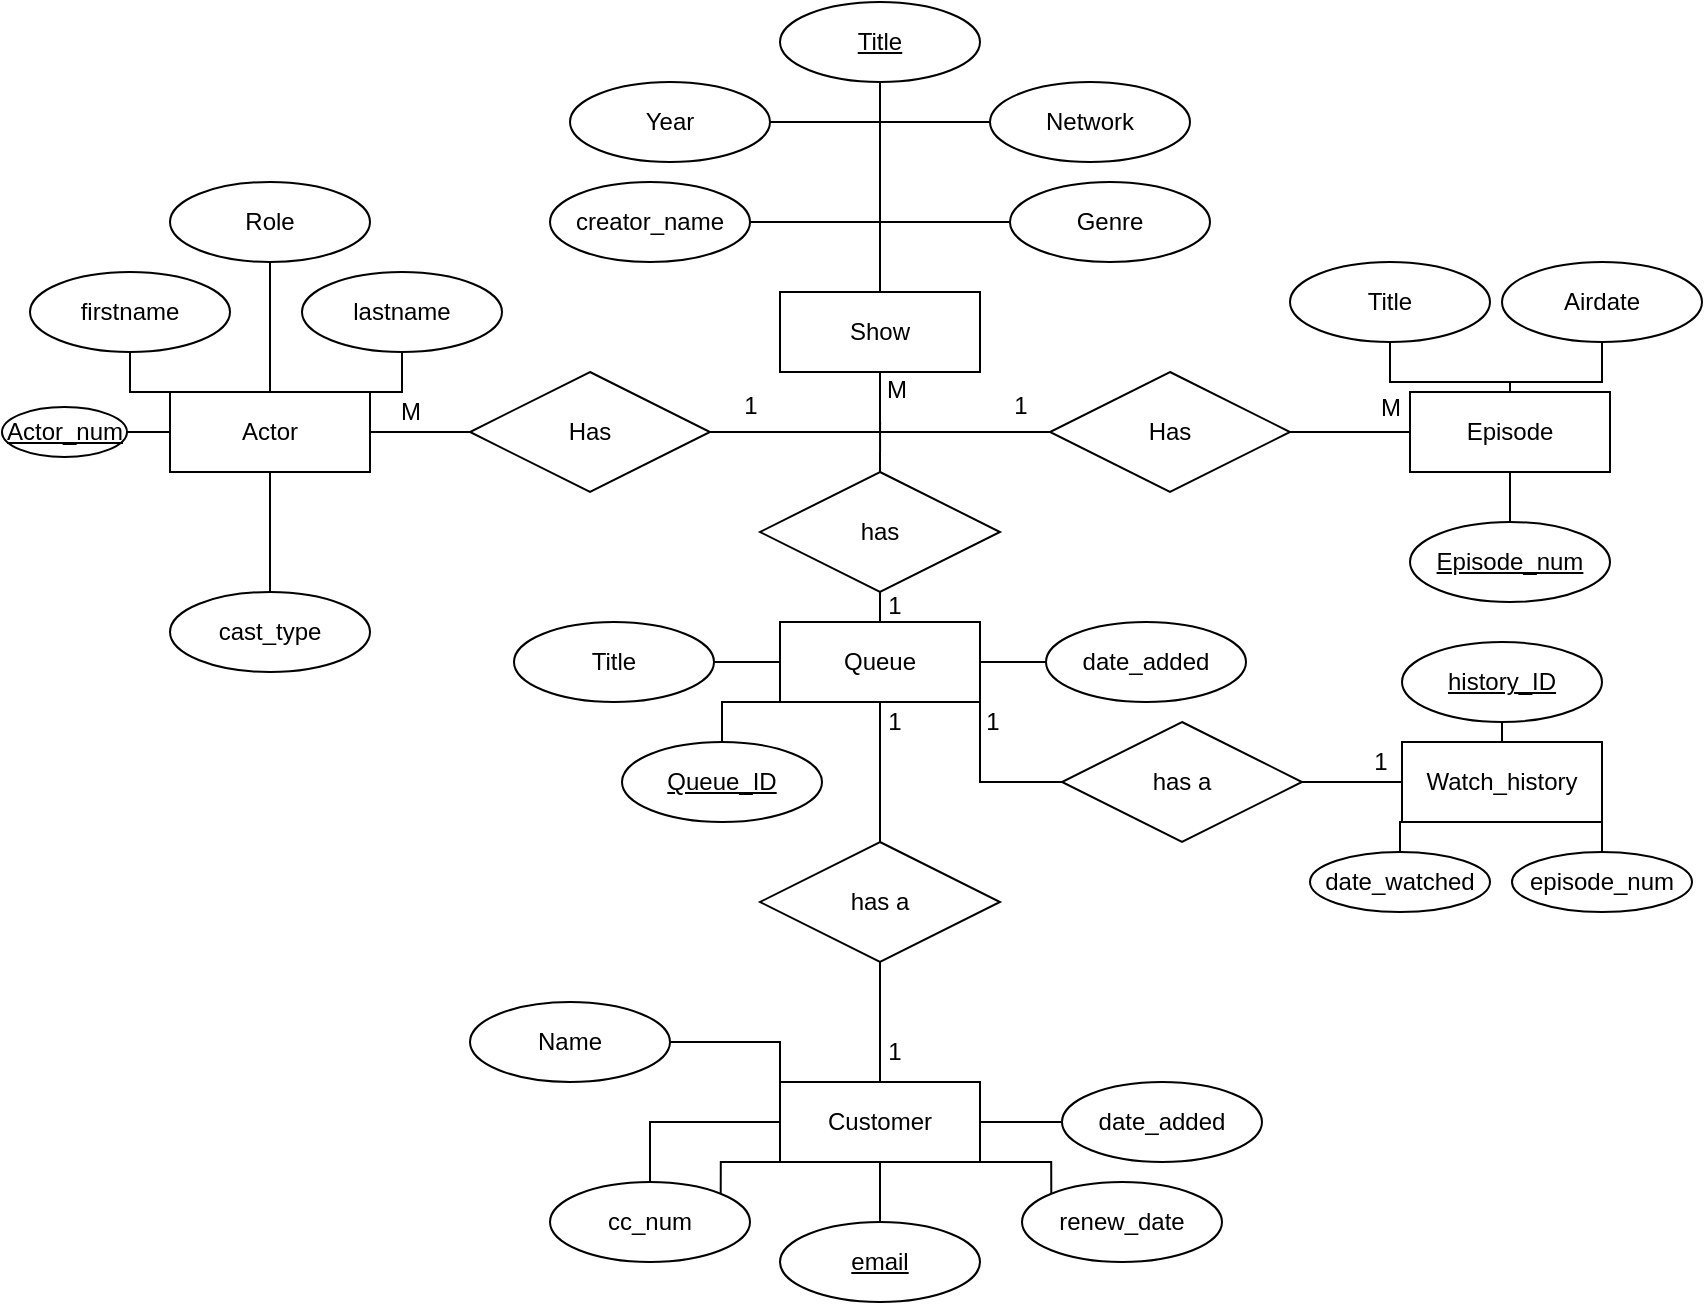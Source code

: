 <mxfile version="20.8.23" type="device"><diagram name="Page-1" id="LR-cdIuMsNDs6QwBr28V"><mxGraphModel dx="794" dy="459" grid="1" gridSize="10" guides="1" tooltips="1" connect="1" arrows="1" fold="1" page="1" pageScale="1" pageWidth="850" pageHeight="1100" math="0" shadow="0"><root><mxCell id="0"/><mxCell id="1" parent="0"/><mxCell id="PArMZx215AWNACouNAHv-23" style="edgeStyle=orthogonalEdgeStyle;rounded=0;orthogonalLoop=1;jettySize=auto;html=1;exitX=0.5;exitY=1;exitDx=0;exitDy=0;entryX=1;entryY=0.5;entryDx=0;entryDy=0;endArrow=none;endFill=0;" parent="1" source="PArMZx215AWNACouNAHv-1" target="PArMZx215AWNACouNAHv-21" edge="1"><mxGeometry relative="1" as="geometry"/></mxCell><mxCell id="PArMZx215AWNACouNAHv-24" style="edgeStyle=orthogonalEdgeStyle;rounded=0;orthogonalLoop=1;jettySize=auto;html=1;exitX=0.5;exitY=1;exitDx=0;exitDy=0;entryX=0;entryY=0.5;entryDx=0;entryDy=0;endArrow=none;endFill=0;" parent="1" source="PArMZx215AWNACouNAHv-1" target="PArMZx215AWNACouNAHv-22" edge="1"><mxGeometry relative="1" as="geometry"/></mxCell><mxCell id="PArMZx215AWNACouNAHv-1" value="Show" style="whiteSpace=wrap;html=1;align=center;" parent="1" vertex="1"><mxGeometry x="389" y="195" width="100" height="40" as="geometry"/></mxCell><mxCell id="PArMZx215AWNACouNAHv-72" value="" style="edgeStyle=orthogonalEdgeStyle;rounded=0;orthogonalLoop=1;jettySize=auto;html=1;endArrow=none;endFill=0;" parent="1" source="PArMZx215AWNACouNAHv-2" target="PArMZx215AWNACouNAHv-70" edge="1"><mxGeometry relative="1" as="geometry"/></mxCell><mxCell id="PArMZx215AWNACouNAHv-2" value="Episode" style="whiteSpace=wrap;html=1;align=center;" parent="1" vertex="1"><mxGeometry x="704" y="245" width="100" height="40" as="geometry"/></mxCell><mxCell id="PArMZx215AWNACouNAHv-69" value="" style="edgeStyle=orthogonalEdgeStyle;rounded=0;orthogonalLoop=1;jettySize=auto;html=1;endArrow=none;endFill=0;" parent="1" source="PArMZx215AWNACouNAHv-3" target="PArMZx215AWNACouNAHv-64" edge="1"><mxGeometry relative="1" as="geometry"/></mxCell><mxCell id="PArMZx215AWNACouNAHv-74" value="" style="edgeStyle=orthogonalEdgeStyle;rounded=0;orthogonalLoop=1;jettySize=auto;html=1;endArrow=none;endFill=0;" parent="1" source="PArMZx215AWNACouNAHv-3" target="PArMZx215AWNACouNAHv-73" edge="1"><mxGeometry relative="1" as="geometry"/></mxCell><mxCell id="5hRhx7mu8addeeujDJXh-56" style="edgeStyle=orthogonalEdgeStyle;rounded=0;orthogonalLoop=1;jettySize=auto;html=1;exitX=0.5;exitY=1;exitDx=0;exitDy=0;entryX=0.5;entryY=0;entryDx=0;entryDy=0;endArrow=none;endFill=0;" parent="1" source="PArMZx215AWNACouNAHv-3" target="5hRhx7mu8addeeujDJXh-55" edge="1"><mxGeometry relative="1" as="geometry"/></mxCell><mxCell id="PArMZx215AWNACouNAHv-3" value="Actor" style="whiteSpace=wrap;html=1;align=center;" parent="1" vertex="1"><mxGeometry x="84" y="245" width="100" height="40" as="geometry"/></mxCell><mxCell id="PArMZx215AWNACouNAHv-14" style="edgeStyle=orthogonalEdgeStyle;rounded=0;orthogonalLoop=1;jettySize=auto;html=1;exitX=0.5;exitY=1;exitDx=0;exitDy=0;endArrow=none;endFill=0;" parent="1" source="PArMZx215AWNACouNAHv-4" edge="1"><mxGeometry relative="1" as="geometry"><mxPoint x="439" y="180" as="targetPoint"/></mxGeometry></mxCell><mxCell id="PArMZx215AWNACouNAHv-4" value="&lt;u&gt;Title&lt;/u&gt;" style="ellipse;whiteSpace=wrap;html=1;align=center;" parent="1" vertex="1"><mxGeometry x="389" y="50" width="100" height="40" as="geometry"/></mxCell><mxCell id="PArMZx215AWNACouNAHv-18" style="edgeStyle=orthogonalEdgeStyle;rounded=0;orthogonalLoop=1;jettySize=auto;html=1;exitX=0;exitY=0.5;exitDx=0;exitDy=0;entryX=0.5;entryY=0;entryDx=0;entryDy=0;endArrow=none;endFill=0;" parent="1" source="PArMZx215AWNACouNAHv-5" target="PArMZx215AWNACouNAHv-1" edge="1"><mxGeometry relative="1" as="geometry"/></mxCell><mxCell id="PArMZx215AWNACouNAHv-5" value="Network" style="ellipse;whiteSpace=wrap;html=1;align=center;" parent="1" vertex="1"><mxGeometry x="494" y="90" width="100" height="40" as="geometry"/></mxCell><mxCell id="PArMZx215AWNACouNAHv-16" style="edgeStyle=orthogonalEdgeStyle;rounded=0;orthogonalLoop=1;jettySize=auto;html=1;exitX=1;exitY=0.5;exitDx=0;exitDy=0;entryX=0.5;entryY=0;entryDx=0;entryDy=0;endArrow=none;endFill=0;" parent="1" source="PArMZx215AWNACouNAHv-6" target="PArMZx215AWNACouNAHv-1" edge="1"><mxGeometry relative="1" as="geometry"/></mxCell><mxCell id="PArMZx215AWNACouNAHv-6" value="Year" style="ellipse;whiteSpace=wrap;html=1;align=center;" parent="1" vertex="1"><mxGeometry x="284" y="90" width="100" height="40" as="geometry"/></mxCell><mxCell id="PArMZx215AWNACouNAHv-13" style="edgeStyle=orthogonalEdgeStyle;rounded=0;orthogonalLoop=1;jettySize=auto;html=1;entryX=0.5;entryY=0;entryDx=0;entryDy=0;endArrow=none;endFill=0;" parent="1" source="PArMZx215AWNACouNAHv-7" target="PArMZx215AWNACouNAHv-1" edge="1"><mxGeometry relative="1" as="geometry"/></mxCell><mxCell id="PArMZx215AWNACouNAHv-7" value="Genre" style="ellipse;whiteSpace=wrap;html=1;align=center;" parent="1" vertex="1"><mxGeometry x="504" y="140" width="100" height="40" as="geometry"/></mxCell><mxCell id="PArMZx215AWNACouNAHv-12" style="edgeStyle=orthogonalEdgeStyle;rounded=0;orthogonalLoop=1;jettySize=auto;html=1;exitX=1;exitY=0.5;exitDx=0;exitDy=0;entryX=0.5;entryY=0;entryDx=0;entryDy=0;endArrow=none;endFill=0;" parent="1" source="PArMZx215AWNACouNAHv-8" target="PArMZx215AWNACouNAHv-1" edge="1"><mxGeometry relative="1" as="geometry"/></mxCell><mxCell id="PArMZx215AWNACouNAHv-8" value="creator_name" style="ellipse;whiteSpace=wrap;html=1;align=center;" parent="1" vertex="1"><mxGeometry x="274" y="140" width="100" height="40" as="geometry"/></mxCell><mxCell id="PArMZx215AWNACouNAHv-52" style="edgeStyle=orthogonalEdgeStyle;rounded=0;orthogonalLoop=1;jettySize=auto;html=1;exitX=0;exitY=0.5;exitDx=0;exitDy=0;entryX=1;entryY=0.5;entryDx=0;entryDy=0;endArrow=none;endFill=0;" parent="1" source="5hRhx7mu8addeeujDJXh-2" target="PArMZx215AWNACouNAHv-51" edge="1"><mxGeometry relative="1" as="geometry"><mxPoint x="379" y="340" as="sourcePoint"/></mxGeometry></mxCell><mxCell id="PArMZx215AWNACouNAHv-53" style="edgeStyle=orthogonalEdgeStyle;rounded=0;orthogonalLoop=1;jettySize=auto;html=1;exitX=1;exitY=0.5;exitDx=0;exitDy=0;entryX=0;entryY=0.5;entryDx=0;entryDy=0;endArrow=none;endFill=0;" parent="1" source="5hRhx7mu8addeeujDJXh-2" target="PArMZx215AWNACouNAHv-50" edge="1"><mxGeometry relative="1" as="geometry"><mxPoint x="499.0" y="340" as="sourcePoint"/></mxGeometry></mxCell><mxCell id="PArMZx215AWNACouNAHv-59" value="" style="edgeStyle=orthogonalEdgeStyle;rounded=0;orthogonalLoop=1;jettySize=auto;html=1;endArrow=none;endFill=0;" parent="1" source="PArMZx215AWNACouNAHv-20" target="PArMZx215AWNACouNAHv-57" edge="1"><mxGeometry relative="1" as="geometry"/></mxCell><mxCell id="PArMZx215AWNACouNAHv-60" value="" style="edgeStyle=orthogonalEdgeStyle;rounded=0;orthogonalLoop=1;jettySize=auto;html=1;endArrow=none;endFill=0;" parent="1" source="PArMZx215AWNACouNAHv-20" target="PArMZx215AWNACouNAHv-58" edge="1"><mxGeometry relative="1" as="geometry"/></mxCell><mxCell id="PArMZx215AWNACouNAHv-61" value="" style="edgeStyle=orthogonalEdgeStyle;rounded=0;orthogonalLoop=1;jettySize=auto;html=1;endArrow=none;endFill=0;exitX=0.5;exitY=1;exitDx=0;exitDy=0;" parent="1" source="PArMZx215AWNACouNAHv-55" target="PArMZx215AWNACouNAHv-55" edge="1"><mxGeometry relative="1" as="geometry"/></mxCell><mxCell id="PArMZx215AWNACouNAHv-62" style="edgeStyle=orthogonalEdgeStyle;rounded=0;orthogonalLoop=1;jettySize=auto;html=1;exitX=1;exitY=1;exitDx=0;exitDy=0;entryX=0;entryY=0;entryDx=0;entryDy=0;endArrow=none;endFill=0;" parent="1" source="PArMZx215AWNACouNAHv-20" target="PArMZx215AWNACouNAHv-54" edge="1"><mxGeometry relative="1" as="geometry"/></mxCell><mxCell id="PArMZx215AWNACouNAHv-63" style="edgeStyle=orthogonalEdgeStyle;rounded=0;orthogonalLoop=1;jettySize=auto;html=1;exitX=0;exitY=1;exitDx=0;exitDy=0;entryX=1;entryY=0;entryDx=0;entryDy=0;endArrow=none;endFill=0;" parent="1" source="PArMZx215AWNACouNAHv-20" target="PArMZx215AWNACouNAHv-58" edge="1"><mxGeometry relative="1" as="geometry"/></mxCell><mxCell id="5hRhx7mu8addeeujDJXh-4" style="edgeStyle=orthogonalEdgeStyle;rounded=0;orthogonalLoop=1;jettySize=auto;html=1;exitX=0;exitY=0;exitDx=0;exitDy=0;entryX=1;entryY=0.5;entryDx=0;entryDy=0;endArrow=none;endFill=0;" parent="1" source="PArMZx215AWNACouNAHv-20" target="PArMZx215AWNACouNAHv-56" edge="1"><mxGeometry relative="1" as="geometry"/></mxCell><mxCell id="5hRhx7mu8addeeujDJXh-40" style="edgeStyle=orthogonalEdgeStyle;rounded=0;orthogonalLoop=1;jettySize=auto;html=1;exitX=0.5;exitY=1;exitDx=0;exitDy=0;entryX=0.5;entryY=0;entryDx=0;entryDy=0;endArrow=none;endFill=0;" parent="1" source="PArMZx215AWNACouNAHv-20" target="PArMZx215AWNACouNAHv-55" edge="1"><mxGeometry relative="1" as="geometry"/></mxCell><mxCell id="PArMZx215AWNACouNAHv-20" value="Customer" style="whiteSpace=wrap;html=1;align=center;" parent="1" vertex="1"><mxGeometry x="389" y="590" width="100" height="40" as="geometry"/></mxCell><mxCell id="PArMZx215AWNACouNAHv-25" style="edgeStyle=orthogonalEdgeStyle;rounded=0;orthogonalLoop=1;jettySize=auto;html=1;exitX=0;exitY=0.5;exitDx=0;exitDy=0;entryX=1;entryY=0.5;entryDx=0;entryDy=0;endArrow=none;endFill=0;" parent="1" source="PArMZx215AWNACouNAHv-21" target="PArMZx215AWNACouNAHv-3" edge="1"><mxGeometry relative="1" as="geometry"/></mxCell><mxCell id="PArMZx215AWNACouNAHv-21" value="Has" style="shape=rhombus;perimeter=rhombusPerimeter;whiteSpace=wrap;html=1;align=center;" parent="1" vertex="1"><mxGeometry x="234" y="235" width="120" height="60" as="geometry"/></mxCell><mxCell id="PArMZx215AWNACouNAHv-26" style="edgeStyle=orthogonalEdgeStyle;rounded=0;orthogonalLoop=1;jettySize=auto;html=1;exitX=1;exitY=0.5;exitDx=0;exitDy=0;entryX=0;entryY=0.5;entryDx=0;entryDy=0;endArrow=none;endFill=0;" parent="1" source="PArMZx215AWNACouNAHv-22" target="PArMZx215AWNACouNAHv-2" edge="1"><mxGeometry relative="1" as="geometry"/></mxCell><mxCell id="PArMZx215AWNACouNAHv-22" value="Has" style="shape=rhombus;perimeter=rhombusPerimeter;whiteSpace=wrap;html=1;align=center;" parent="1" vertex="1"><mxGeometry x="524" y="235" width="120" height="60" as="geometry"/></mxCell><mxCell id="PArMZx215AWNACouNAHv-27" value="M" style="text;html=1;align=center;verticalAlign=middle;resizable=0;points=[];autosize=1;strokeColor=none;fillColor=none;" parent="1" vertex="1"><mxGeometry x="189" y="240" width="30" height="30" as="geometry"/></mxCell><mxCell id="PArMZx215AWNACouNAHv-28" value="1" style="text;html=1;align=center;verticalAlign=middle;resizable=0;points=[];autosize=1;strokeColor=none;fillColor=none;" parent="1" vertex="1"><mxGeometry x="359" y="237" width="30" height="30" as="geometry"/></mxCell><mxCell id="PArMZx215AWNACouNAHv-29" value="M" style="text;html=1;align=center;verticalAlign=middle;resizable=0;points=[];autosize=1;strokeColor=none;fillColor=none;" parent="1" vertex="1"><mxGeometry x="679" y="238" width="30" height="30" as="geometry"/></mxCell><mxCell id="PArMZx215AWNACouNAHv-30" value="1" style="text;html=1;align=center;verticalAlign=middle;resizable=0;points=[];autosize=1;strokeColor=none;fillColor=none;" parent="1" vertex="1"><mxGeometry x="494" y="237" width="30" height="30" as="geometry"/></mxCell><mxCell id="PArMZx215AWNACouNAHv-44" style="edgeStyle=orthogonalEdgeStyle;rounded=0;orthogonalLoop=1;jettySize=auto;html=1;exitX=0.5;exitY=1;exitDx=0;exitDy=0;entryX=0.5;entryY=0;entryDx=0;entryDy=0;endArrow=none;endFill=0;" parent="1" source="PArMZx215AWNACouNAHv-41" target="PArMZx215AWNACouNAHv-2" edge="1"><mxGeometry relative="1" as="geometry"/></mxCell><mxCell id="PArMZx215AWNACouNAHv-41" value="Title" style="ellipse;whiteSpace=wrap;html=1;align=center;" parent="1" vertex="1"><mxGeometry x="644" y="180" width="100" height="40" as="geometry"/></mxCell><mxCell id="PArMZx215AWNACouNAHv-43" style="edgeStyle=orthogonalEdgeStyle;rounded=0;orthogonalLoop=1;jettySize=auto;html=1;exitX=0.5;exitY=1;exitDx=0;exitDy=0;entryX=0.5;entryY=0;entryDx=0;entryDy=0;endArrow=none;endFill=0;" parent="1" source="PArMZx215AWNACouNAHv-42" target="PArMZx215AWNACouNAHv-2" edge="1"><mxGeometry relative="1" as="geometry"/></mxCell><mxCell id="PArMZx215AWNACouNAHv-42" value="Airdate" style="ellipse;whiteSpace=wrap;html=1;align=center;" parent="1" vertex="1"><mxGeometry x="750" y="180" width="100" height="40" as="geometry"/></mxCell><mxCell id="PArMZx215AWNACouNAHv-49" style="edgeStyle=orthogonalEdgeStyle;rounded=0;orthogonalLoop=1;jettySize=auto;html=1;exitX=0.5;exitY=1;exitDx=0;exitDy=0;entryX=0.5;entryY=0;entryDx=0;entryDy=0;endArrow=none;endFill=0;" parent="1" source="PArMZx215AWNACouNAHv-45" target="PArMZx215AWNACouNAHv-3" edge="1"><mxGeometry relative="1" as="geometry"/></mxCell><mxCell id="PArMZx215AWNACouNAHv-45" value="firstname" style="ellipse;whiteSpace=wrap;html=1;align=center;" parent="1" vertex="1"><mxGeometry x="14" y="185" width="100" height="40" as="geometry"/></mxCell><mxCell id="PArMZx215AWNACouNAHv-47" style="edgeStyle=orthogonalEdgeStyle;rounded=0;orthogonalLoop=1;jettySize=auto;html=1;exitX=0.5;exitY=1;exitDx=0;exitDy=0;entryX=0.5;entryY=0;entryDx=0;entryDy=0;endArrow=none;endFill=0;" parent="1" source="PArMZx215AWNACouNAHv-46" target="PArMZx215AWNACouNAHv-3" edge="1"><mxGeometry relative="1" as="geometry"/></mxCell><mxCell id="PArMZx215AWNACouNAHv-46" value="lastname" style="ellipse;whiteSpace=wrap;html=1;align=center;" parent="1" vertex="1"><mxGeometry x="150" y="185" width="100" height="40" as="geometry"/></mxCell><mxCell id="PArMZx215AWNACouNAHv-50" value="date_added" style="ellipse;whiteSpace=wrap;html=1;align=center;" parent="1" vertex="1"><mxGeometry x="522" y="360" width="100" height="40" as="geometry"/></mxCell><mxCell id="PArMZx215AWNACouNAHv-51" value="Title" style="ellipse;whiteSpace=wrap;html=1;align=center;" parent="1" vertex="1"><mxGeometry x="256" y="360" width="100" height="40" as="geometry"/></mxCell><mxCell id="PArMZx215AWNACouNAHv-54" value="renew_date" style="ellipse;whiteSpace=wrap;html=1;align=center;" parent="1" vertex="1"><mxGeometry x="510" y="640" width="100" height="40" as="geometry"/></mxCell><mxCell id="PArMZx215AWNACouNAHv-55" value="&lt;u&gt;email&lt;/u&gt;" style="ellipse;whiteSpace=wrap;html=1;align=center;" parent="1" vertex="1"><mxGeometry x="389" y="660" width="100" height="40" as="geometry"/></mxCell><mxCell id="PArMZx215AWNACouNAHv-56" value="Name" style="ellipse;whiteSpace=wrap;html=1;align=center;" parent="1" vertex="1"><mxGeometry x="234" y="550" width="100" height="40" as="geometry"/></mxCell><mxCell id="PArMZx215AWNACouNAHv-57" value="date_added" style="ellipse;whiteSpace=wrap;html=1;align=center;" parent="1" vertex="1"><mxGeometry x="530" y="590" width="100" height="40" as="geometry"/></mxCell><mxCell id="PArMZx215AWNACouNAHv-58" value="cc_num" style="ellipse;whiteSpace=wrap;html=1;align=center;" parent="1" vertex="1"><mxGeometry x="274" y="640" width="100" height="40" as="geometry"/></mxCell><mxCell id="PArMZx215AWNACouNAHv-64" value="Role" style="ellipse;whiteSpace=wrap;html=1;align=center;" parent="1" vertex="1"><mxGeometry x="84" y="140" width="100" height="40" as="geometry"/></mxCell><mxCell id="PArMZx215AWNACouNAHv-65" value="M" style="text;html=1;align=center;verticalAlign=middle;resizable=0;points=[];autosize=1;strokeColor=none;fillColor=none;" parent="1" vertex="1"><mxGeometry x="432" y="229" width="30" height="30" as="geometry"/></mxCell><mxCell id="PArMZx215AWNACouNAHv-70" value="Episode_num" style="ellipse;whiteSpace=wrap;html=1;align=center;fontStyle=4;" parent="1" vertex="1"><mxGeometry x="704" y="310" width="100" height="40" as="geometry"/></mxCell><mxCell id="PArMZx215AWNACouNAHv-73" value="Actor_num" style="ellipse;whiteSpace=wrap;html=1;align=center;fontStyle=4;" parent="1" vertex="1"><mxGeometry y="252.5" width="62.5" height="25" as="geometry"/></mxCell><mxCell id="5hRhx7mu8addeeujDJXh-10" value="" style="edgeStyle=orthogonalEdgeStyle;rounded=0;orthogonalLoop=1;jettySize=auto;html=1;endArrow=none;endFill=0;" parent="1" source="5hRhx7mu8addeeujDJXh-1" target="5hRhx7mu8addeeujDJXh-8" edge="1"><mxGeometry relative="1" as="geometry"/></mxCell><mxCell id="5hRhx7mu8addeeujDJXh-17" style="edgeStyle=orthogonalEdgeStyle;rounded=0;orthogonalLoop=1;jettySize=auto;html=1;exitX=1;exitY=1;exitDx=0;exitDy=0;entryX=0.5;entryY=0;entryDx=0;entryDy=0;endArrow=none;endFill=0;" parent="1" source="5hRhx7mu8addeeujDJXh-1" target="5hRhx7mu8addeeujDJXh-12" edge="1"><mxGeometry relative="1" as="geometry"/></mxCell><mxCell id="5hRhx7mu8addeeujDJXh-18" style="edgeStyle=orthogonalEdgeStyle;rounded=0;orthogonalLoop=1;jettySize=auto;html=1;exitX=0;exitY=1;exitDx=0;exitDy=0;entryX=0.5;entryY=0;entryDx=0;entryDy=0;endArrow=none;endFill=0;" parent="1" source="5hRhx7mu8addeeujDJXh-1" target="5hRhx7mu8addeeujDJXh-16" edge="1"><mxGeometry relative="1" as="geometry"/></mxCell><mxCell id="5hRhx7mu8addeeujDJXh-1" value="Watch_history" style="whiteSpace=wrap;html=1;align=center;" parent="1" vertex="1"><mxGeometry x="700" y="420" width="100" height="40" as="geometry"/></mxCell><mxCell id="5hRhx7mu8addeeujDJXh-6" value="" style="edgeStyle=orthogonalEdgeStyle;rounded=0;orthogonalLoop=1;jettySize=auto;html=1;endArrow=none;endFill=0;" parent="1" source="5hRhx7mu8addeeujDJXh-2" target="5hRhx7mu8addeeujDJXh-5" edge="1"><mxGeometry relative="1" as="geometry"/></mxCell><mxCell id="5hRhx7mu8addeeujDJXh-27" style="edgeStyle=orthogonalEdgeStyle;rounded=0;orthogonalLoop=1;jettySize=auto;html=1;exitX=1;exitY=1;exitDx=0;exitDy=0;entryX=0;entryY=0.5;entryDx=0;entryDy=0;endArrow=none;endFill=0;" parent="1" source="5hRhx7mu8addeeujDJXh-2" target="5hRhx7mu8addeeujDJXh-8" edge="1"><mxGeometry relative="1" as="geometry"/></mxCell><mxCell id="5hRhx7mu8addeeujDJXh-54" style="edgeStyle=orthogonalEdgeStyle;rounded=0;orthogonalLoop=1;jettySize=auto;html=1;exitX=0;exitY=1;exitDx=0;exitDy=0;entryX=0.5;entryY=0;entryDx=0;entryDy=0;endArrow=none;endFill=0;" parent="1" source="5hRhx7mu8addeeujDJXh-2" target="5hRhx7mu8addeeujDJXh-53" edge="1"><mxGeometry relative="1" as="geometry"/></mxCell><mxCell id="5hRhx7mu8addeeujDJXh-2" value="Queue" style="whiteSpace=wrap;html=1;align=center;" parent="1" vertex="1"><mxGeometry x="389" y="360" width="100" height="40" as="geometry"/></mxCell><mxCell id="5hRhx7mu8addeeujDJXh-26" style="edgeStyle=orthogonalEdgeStyle;rounded=0;orthogonalLoop=1;jettySize=auto;html=1;exitX=0.5;exitY=1;exitDx=0;exitDy=0;entryX=0.5;entryY=0;entryDx=0;entryDy=0;endArrow=none;endFill=0;" parent="1" source="5hRhx7mu8addeeujDJXh-5" target="PArMZx215AWNACouNAHv-20" edge="1"><mxGeometry relative="1" as="geometry"/></mxCell><mxCell id="5hRhx7mu8addeeujDJXh-5" value="has a" style="shape=rhombus;perimeter=rhombusPerimeter;whiteSpace=wrap;html=1;align=center;" parent="1" vertex="1"><mxGeometry x="379" y="470" width="120" height="60" as="geometry"/></mxCell><mxCell id="5hRhx7mu8addeeujDJXh-8" value="has a" style="shape=rhombus;perimeter=rhombusPerimeter;whiteSpace=wrap;html=1;align=center;" parent="1" vertex="1"><mxGeometry x="530" y="410" width="120" height="60" as="geometry"/></mxCell><mxCell id="5hRhx7mu8addeeujDJXh-12" value="episode_num" style="ellipse;whiteSpace=wrap;html=1;align=center;" parent="1" vertex="1"><mxGeometry x="755" y="475" width="90" height="30" as="geometry"/></mxCell><mxCell id="5hRhx7mu8addeeujDJXh-15" style="edgeStyle=orthogonalEdgeStyle;rounded=0;orthogonalLoop=1;jettySize=auto;html=1;exitX=0.5;exitY=1;exitDx=0;exitDy=0;entryX=0.5;entryY=0;entryDx=0;entryDy=0;endArrow=none;endFill=0;" parent="1" source="5hRhx7mu8addeeujDJXh-13" target="5hRhx7mu8addeeujDJXh-1" edge="1"><mxGeometry relative="1" as="geometry"/></mxCell><mxCell id="5hRhx7mu8addeeujDJXh-13" value="history_ID" style="ellipse;whiteSpace=wrap;html=1;align=center;fontStyle=4;" parent="1" vertex="1"><mxGeometry x="700" y="370" width="100" height="40" as="geometry"/></mxCell><mxCell id="5hRhx7mu8addeeujDJXh-16" value="date_watched" style="ellipse;whiteSpace=wrap;html=1;align=center;" parent="1" vertex="1"><mxGeometry x="654" y="475" width="90" height="30" as="geometry"/></mxCell><mxCell id="5hRhx7mu8addeeujDJXh-24" value="1" style="text;html=1;align=center;verticalAlign=middle;resizable=0;points=[];autosize=1;strokeColor=none;fillColor=none;" parent="1" vertex="1"><mxGeometry x="431" y="337" width="30" height="30" as="geometry"/></mxCell><mxCell id="5hRhx7mu8addeeujDJXh-32" style="edgeStyle=orthogonalEdgeStyle;rounded=0;orthogonalLoop=1;jettySize=auto;html=1;exitX=0.5;exitY=0;exitDx=0;exitDy=0;endArrow=none;endFill=0;" parent="1" source="5hRhx7mu8addeeujDJXh-28" edge="1"><mxGeometry relative="1" as="geometry"><mxPoint x="439.048" y="260.0" as="targetPoint"/></mxGeometry></mxCell><mxCell id="5hRhx7mu8addeeujDJXh-35" style="edgeStyle=orthogonalEdgeStyle;rounded=0;orthogonalLoop=1;jettySize=auto;html=1;exitX=0.5;exitY=1;exitDx=0;exitDy=0;entryX=0.5;entryY=0;entryDx=0;entryDy=0;endArrow=none;endFill=0;" parent="1" source="5hRhx7mu8addeeujDJXh-28" target="5hRhx7mu8addeeujDJXh-2" edge="1"><mxGeometry relative="1" as="geometry"/></mxCell><mxCell id="5hRhx7mu8addeeujDJXh-28" value="has" style="shape=rhombus;perimeter=rhombusPerimeter;whiteSpace=wrap;html=1;align=center;" parent="1" vertex="1"><mxGeometry x="379" y="285" width="120" height="60" as="geometry"/></mxCell><mxCell id="5hRhx7mu8addeeujDJXh-36" value="1" style="text;html=1;align=center;verticalAlign=middle;resizable=0;points=[];autosize=1;strokeColor=none;fillColor=none;" parent="1" vertex="1"><mxGeometry x="480" y="395" width="30" height="30" as="geometry"/></mxCell><mxCell id="5hRhx7mu8addeeujDJXh-37" value="1" style="text;html=1;align=center;verticalAlign=middle;resizable=0;points=[];autosize=1;strokeColor=none;fillColor=none;" parent="1" vertex="1"><mxGeometry x="674" y="415" width="30" height="30" as="geometry"/></mxCell><mxCell id="5hRhx7mu8addeeujDJXh-38" value="1" style="text;html=1;align=center;verticalAlign=middle;resizable=0;points=[];autosize=1;strokeColor=none;fillColor=none;" parent="1" vertex="1"><mxGeometry x="431" y="395" width="30" height="30" as="geometry"/></mxCell><mxCell id="5hRhx7mu8addeeujDJXh-39" value="1" style="text;html=1;align=center;verticalAlign=middle;resizable=0;points=[];autosize=1;strokeColor=none;fillColor=none;" parent="1" vertex="1"><mxGeometry x="431" y="560" width="30" height="30" as="geometry"/></mxCell><mxCell id="5hRhx7mu8addeeujDJXh-53" value="&lt;u&gt;Queue_ID&lt;/u&gt;" style="ellipse;whiteSpace=wrap;html=1;align=center;" parent="1" vertex="1"><mxGeometry x="310" y="420" width="100" height="40" as="geometry"/></mxCell><mxCell id="5hRhx7mu8addeeujDJXh-55" value="cast_type" style="ellipse;whiteSpace=wrap;html=1;align=center;" parent="1" vertex="1"><mxGeometry x="84" y="345" width="100" height="40" as="geometry"/></mxCell></root></mxGraphModel></diagram></mxfile>